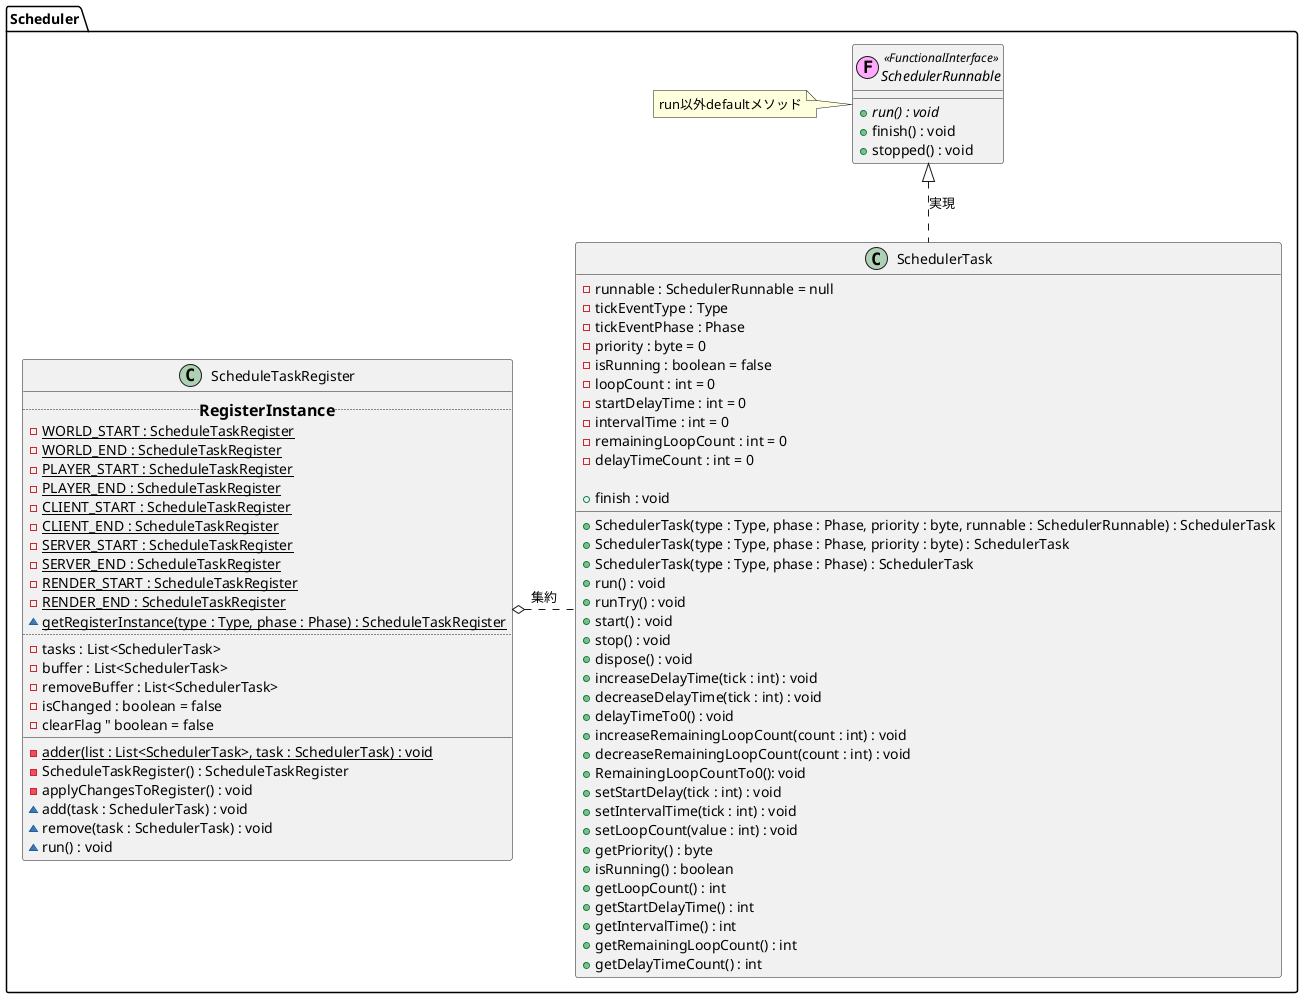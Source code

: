 @startuml {Scheduler-ClassDiagram.png}

package Scheduler {
	interface SchedulerRunnable <<(F,#FFAAFF)FunctionalInterface>>{
		{abstract} + run() : void
		+ finish() : void
		+ stopped() : void
	}
	note left
    	run以外defaultメソッド
    end note


	"SchedulerRunnable" <|.down. "SchedulerTask":実現

	class SchedulerTask {
		- runnable : SchedulerRunnable = null
		- tickEventType : Type
		- tickEventPhase : Phase
		- priority : byte = 0
		- isRunning : boolean = false
		- loopCount : int = 0
		- startDelayTime : int = 0
		- intervalTime : int = 0
		- remainingLoopCount : int = 0
		- delayTimeCount : int = 0

		+ SchedulerTask(type : Type, phase : Phase, priority : byte, runnable : SchedulerRunnable) : SchedulerTask
		+ SchedulerTask(type : Type, phase : Phase, priority : byte) : SchedulerTask
		+ SchedulerTask(type : Type, phase : Phase) : SchedulerTask
		+ run() : void
		+ finish : void
		+ runTry() : void
		+ start() : void
		+ stop() : void
		+ dispose() : void
		+ increaseDelayTime(tick : int) : void
		+ decreaseDelayTime(tick : int) : void
		+ delayTimeTo0() : void
		+ increaseRemainingLoopCount(count : int) : void
		+ decreaseRemainingLoopCount(count : int) : void
		+ RemainingLoopCountTo0(): void
		+ setStartDelay(tick : int) : void
		+ setIntervalTime(tick : int) : void
		+ setLoopCount(value : int) : void
		+ getPriority() : byte
		+ isRunning() : boolean
		+ getLoopCount() : int
		+ getStartDelayTime() : int
		+ getIntervalTime() : int
		+ getRemainingLoopCount() : int
		+ getDelayTimeCount() : int

	}

	class ScheduleTaskRegister {
		..==RegisterInstance..
		{static} - WORLD_START : ScheduleTaskRegister
		{static} - WORLD_END : ScheduleTaskRegister
		{static} - PLAYER_START : ScheduleTaskRegister
		{static} - PLAYER_END : ScheduleTaskRegister
		{static} - CLIENT_START : ScheduleTaskRegister
		{static} - CLIENT_END : ScheduleTaskRegister
		{static} - SERVER_START : ScheduleTaskRegister
		{static} - SERVER_END : ScheduleTaskRegister
		{static} - RENDER_START : ScheduleTaskRegister
		{static} - RENDER_END : ScheduleTaskRegister
		{static} ~ getRegisterInstance(type : Type, phase : Phase) : ScheduleTaskRegister
		..
		- tasks : List<SchedulerTask>
		- buffer : List<SchedulerTask>
		- removeBuffer : List<SchedulerTask>
		- isChanged : boolean = false
		- clearFlag " boolean = false
		__
		{static} - adder(list : List<SchedulerTask>, task : SchedulerTask) : void
		- ScheduleTaskRegister() : ScheduleTaskRegister
		- applyChangesToRegister() : void
		~ add(task : SchedulerTask) : void
		~ remove(task : SchedulerTask) : void
		~ run() : void
	}

	"ScheduleTaskRegister" o.r. "SchedulerTask" : 集約
}
@enduml